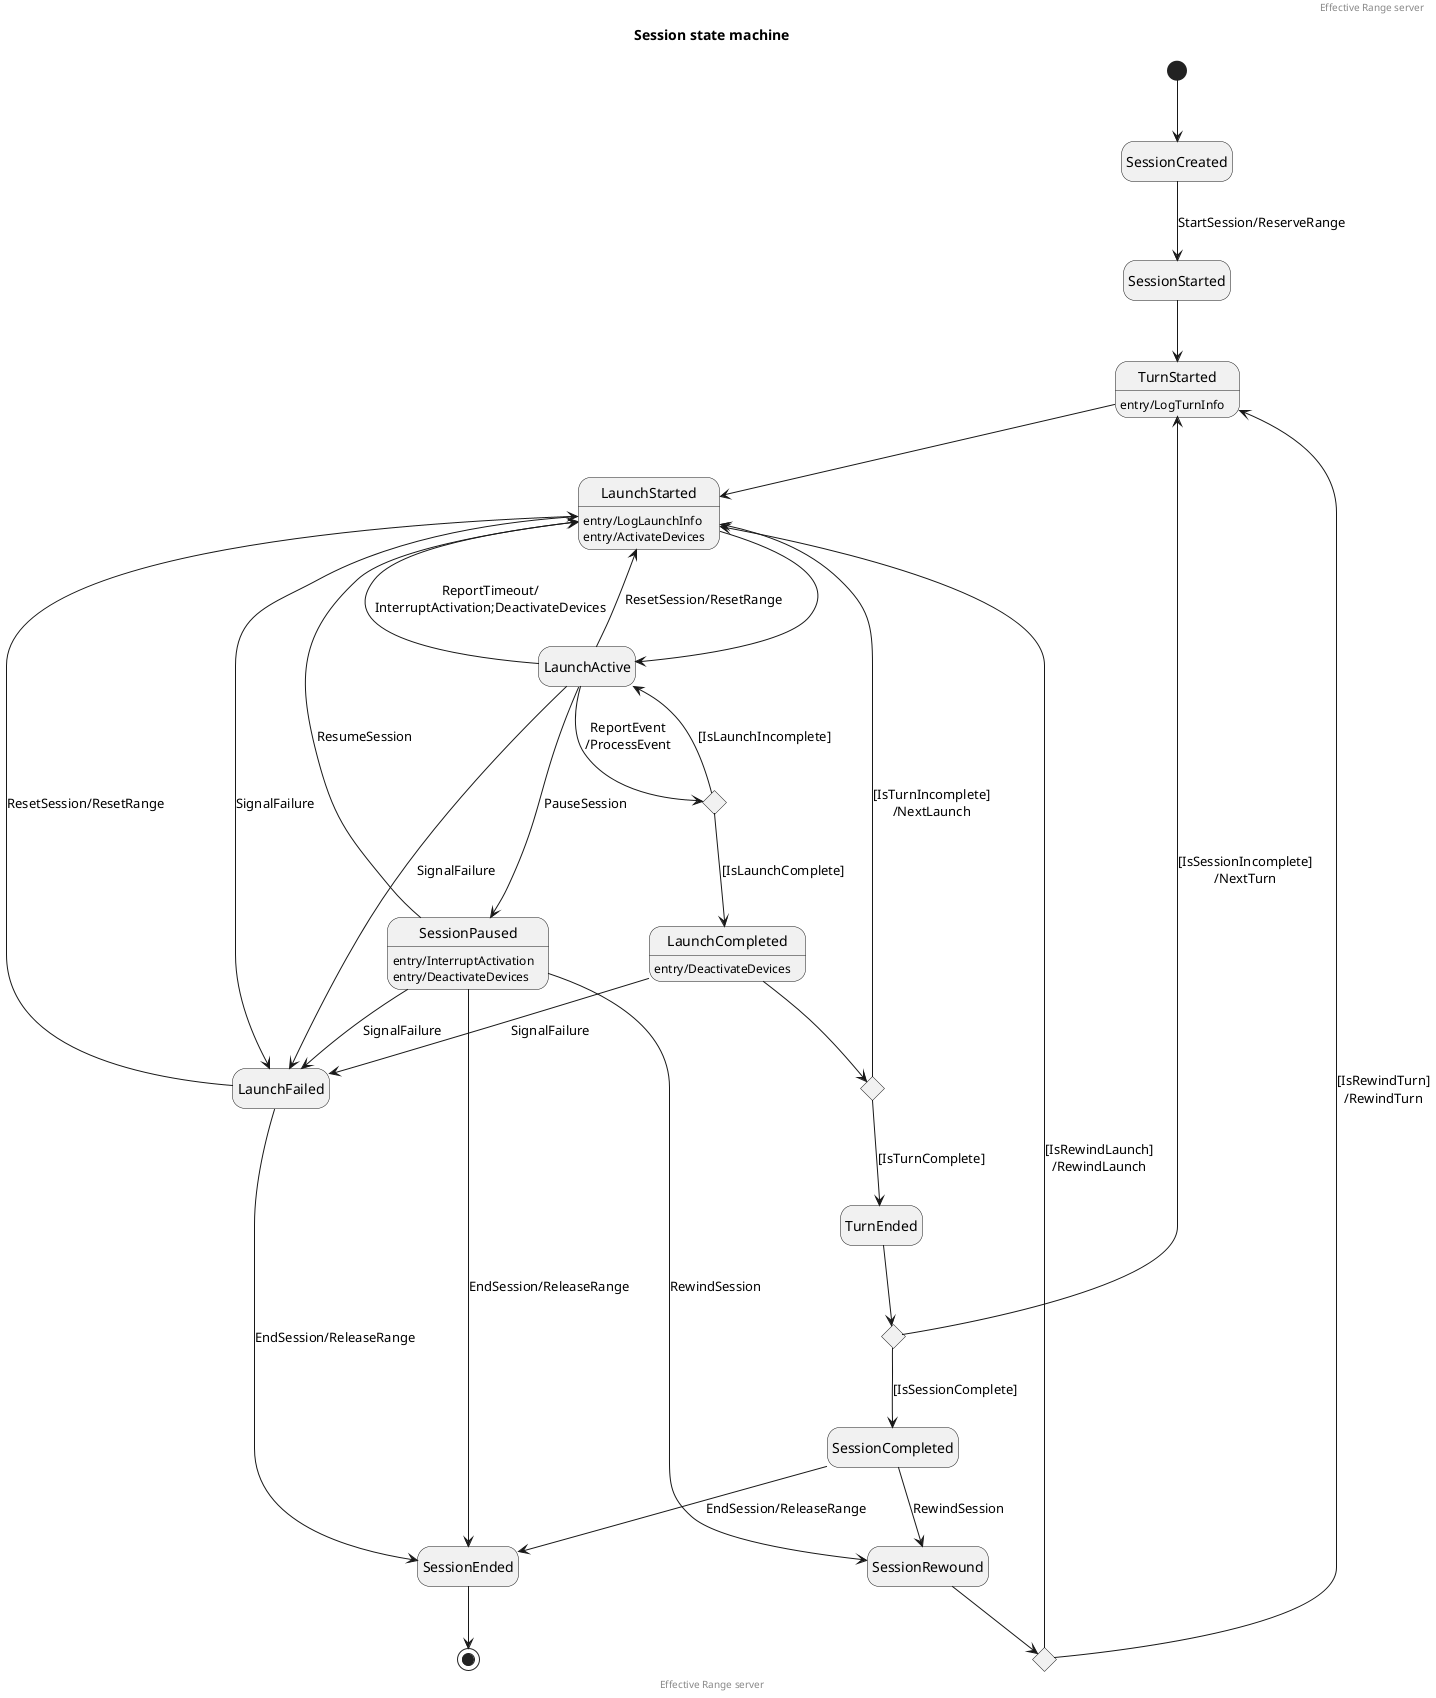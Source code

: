 @startuml
hide empty description

header Effective Range server
title Session state machine

[*] --> SessionCreated
SessionCreated --> SessionStarted : StartSession/ReserveRange
SessionStarted --> TurnStarted
TurnStarted : entry/LogTurnInfo
TurnStarted --> LaunchStarted

LaunchStarted : entry/LogLaunchInfo
LaunchStarted : entry/ActivateDevices
LaunchStarted --> LaunchActive

state LaunchActiveChoice <<choice>>

' Successful launch
LaunchActive --> LaunchActiveChoice : ReportEvent\n/ProcessEvent
LaunchActiveChoice --> LaunchActive : [IsLaunchIncomplete]
LaunchActiveChoice --> LaunchCompleted : [IsLaunchComplete]
LaunchCompleted : entry/DeactivateDevices

state LaunchCompleteChoice <<choice>>

LaunchCompleted --> LaunchCompleteChoice
LaunchCompleteChoice --> LaunchStarted : [IsTurnIncomplete]\n/NextLaunch
LaunchCompleteChoice --> TurnEnded : [IsTurnComplete]

' Event report timout
LaunchActive --> LaunchStarted : ReportTimeout/\nInterruptActivation;DeactivateDevices

' Failed launch
LaunchStarted --> LaunchFailed : SignalFailure
LaunchActive --> LaunchFailed : SignalFailure
SessionPaused --> LaunchFailed : SignalFailure
LaunchCompleted --> LaunchFailed : SignalFailure
LaunchFailed --> LaunchStarted : ResetSession/ResetRange
LaunchFailed --> SessionEnded : EndSession/ReleaseRange

' Paused session
LaunchActive --> SessionPaused : PauseSession
SessionPaused : entry/InterruptActivation
SessionPaused : entry/DeactivateDevices
SessionPaused --> LaunchStarted : ResumeSession
SessionPaused --> SessionEnded : EndSession/ReleaseRange

' Continue session after server restart
LaunchActive --> LaunchStarted : ResetSession/ResetRange

' Rewound session
state SessionRewoundChoice <<choice>>

SessionPaused --> SessionRewound : RewindSession
SessionRewound --> SessionRewoundChoice
SessionRewoundChoice --> LaunchStarted : [IsRewindLaunch]\n/RewindLaunch
SessionRewoundChoice --> TurnStarted : [IsRewindTurn]\n/RewindTurn

state TurnEndedChoice <<choice>>

TurnEnded --> TurnEndedChoice
TurnEndedChoice --> TurnStarted : [IsSessionIncomplete]\n/NextTurn
TurnEndedChoice --> SessionCompleted : [IsSessionComplete]
SessionCompleted --> SessionRewound : RewindSession
SessionCompleted --> SessionEnded : EndSession/ReleaseRange
SessionEnded --> [*]

footer Effective Range server

@enduml

